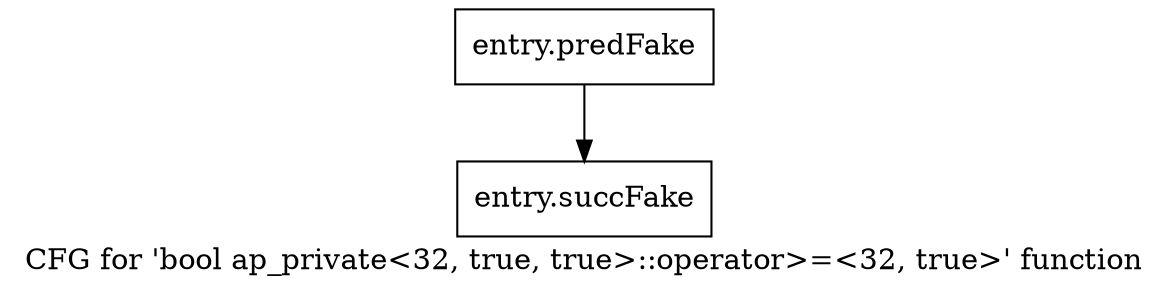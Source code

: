digraph "CFG for 'bool ap_private\<32, true, true\>::operator\>=\<32, true\>' function" {
	label="CFG for 'bool ap_private\<32, true, true\>::operator\>=\<32, true\>' function";

	Node0x59522b0 [shape=record,filename="",linenumber="",label="{entry.predFake}"];
	Node0x59522b0 -> Node0x5acce70[ callList="" memoryops="" filename="/home/omerfaruk/tools/Xilinx/Vitis_HLS/2023.2/include/etc/ap_private.h" execusionnum="0"];
	Node0x5acce70 [shape=record,filename="/home/omerfaruk/tools/Xilinx/Vitis_HLS/2023.2/include/etc/ap_private.h",linenumber="2811",label="{entry.succFake}"];
}
